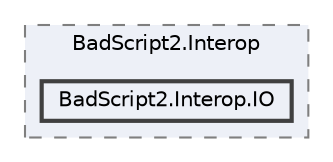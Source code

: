 digraph "src/BadScript2.Interop/BadScript2.Interop.IO"
{
 // LATEX_PDF_SIZE
  bgcolor="transparent";
  edge [fontname=Helvetica,fontsize=10,labelfontname=Helvetica,labelfontsize=10];
  node [fontname=Helvetica,fontsize=10,shape=box,height=0.2,width=0.4];
  compound=true
  subgraph clusterdir_743d4fc473248ca03e83ba8b0a438d7a {
    graph [ bgcolor="#edf0f7", pencolor="grey50", label="BadScript2.Interop", fontname=Helvetica,fontsize=10 style="filled,dashed", URL="dir_743d4fc473248ca03e83ba8b0a438d7a.html",tooltip=""]
  dir_49c13e43f2b1587b32c6a0305c756d54 [label="BadScript2.Interop.IO", fillcolor="#edf0f7", color="grey25", style="filled,bold", URL="dir_49c13e43f2b1587b32c6a0305c756d54.html",tooltip=""];
  }
}
